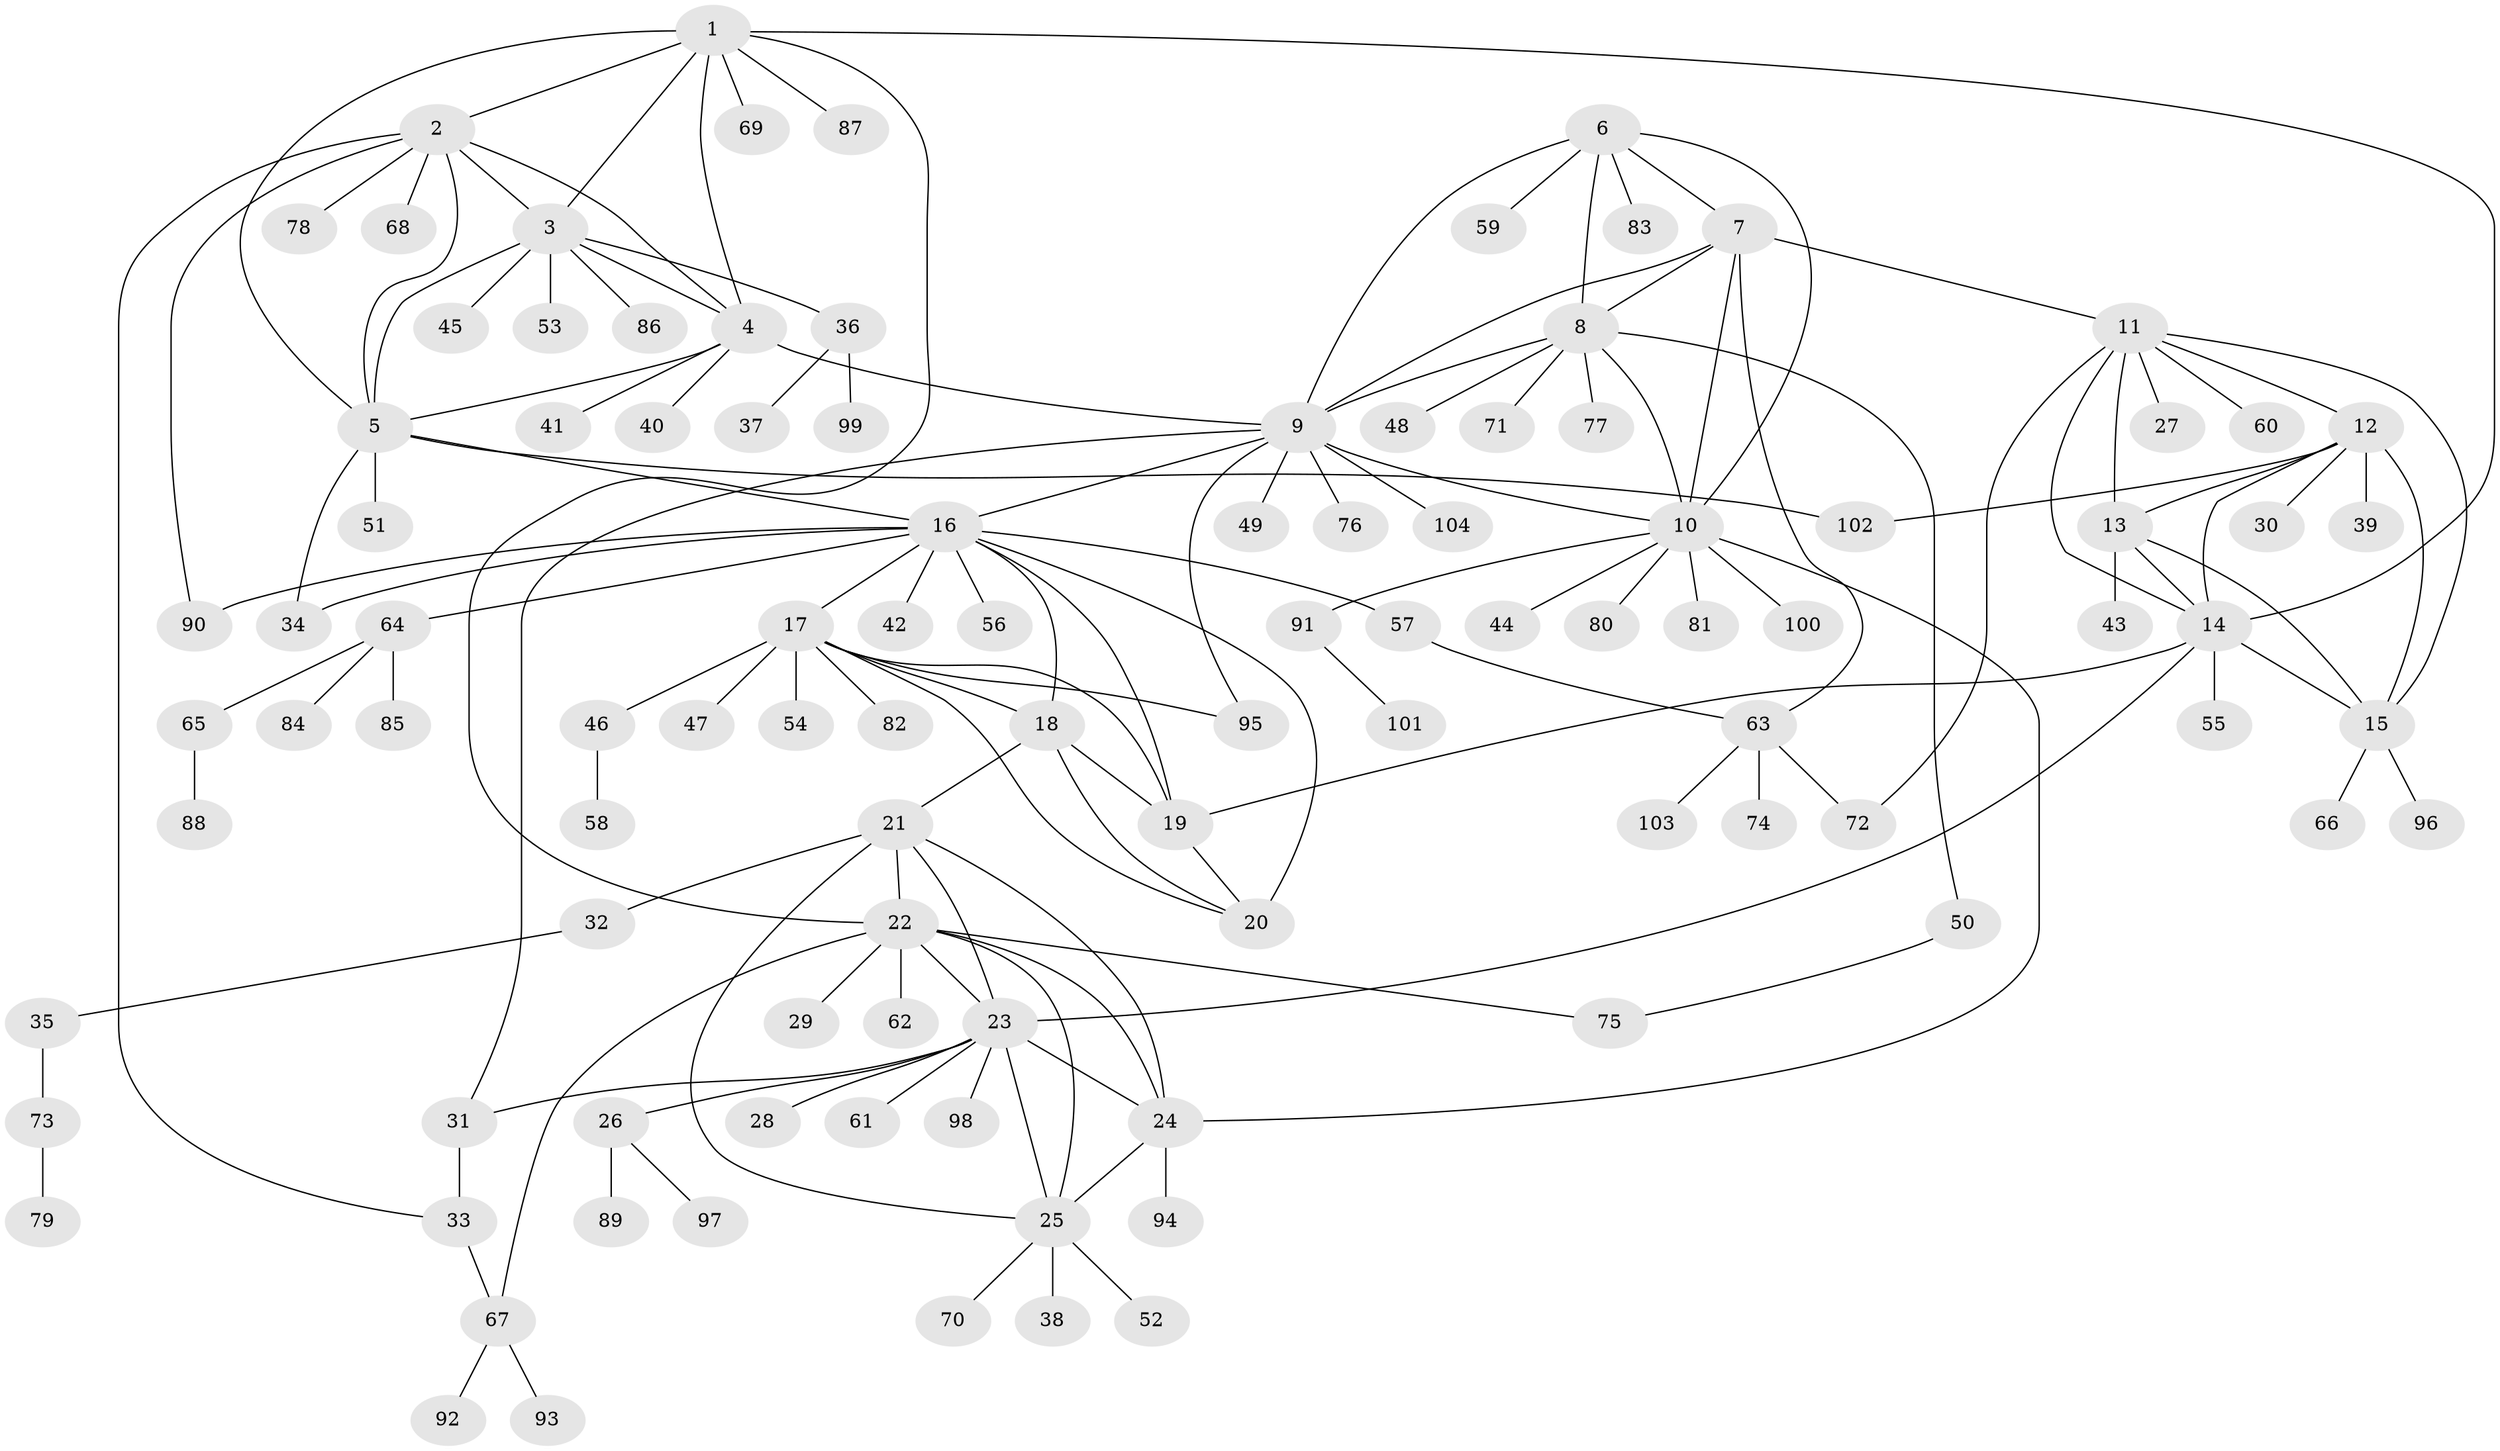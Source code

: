 // coarse degree distribution, {10: 0.04819277108433735, 4: 0.03614457831325301, 5: 0.07228915662650602, 14: 0.012048192771084338, 9: 0.024096385542168676, 3: 0.024096385542168676, 7: 0.024096385542168676, 11: 0.012048192771084338, 2: 0.13253012048192772, 1: 0.6144578313253012}
// Generated by graph-tools (version 1.1) at 2025/42/03/06/25 10:42:13]
// undirected, 104 vertices, 149 edges
graph export_dot {
graph [start="1"]
  node [color=gray90,style=filled];
  1;
  2;
  3;
  4;
  5;
  6;
  7;
  8;
  9;
  10;
  11;
  12;
  13;
  14;
  15;
  16;
  17;
  18;
  19;
  20;
  21;
  22;
  23;
  24;
  25;
  26;
  27;
  28;
  29;
  30;
  31;
  32;
  33;
  34;
  35;
  36;
  37;
  38;
  39;
  40;
  41;
  42;
  43;
  44;
  45;
  46;
  47;
  48;
  49;
  50;
  51;
  52;
  53;
  54;
  55;
  56;
  57;
  58;
  59;
  60;
  61;
  62;
  63;
  64;
  65;
  66;
  67;
  68;
  69;
  70;
  71;
  72;
  73;
  74;
  75;
  76;
  77;
  78;
  79;
  80;
  81;
  82;
  83;
  84;
  85;
  86;
  87;
  88;
  89;
  90;
  91;
  92;
  93;
  94;
  95;
  96;
  97;
  98;
  99;
  100;
  101;
  102;
  103;
  104;
  1 -- 2;
  1 -- 3;
  1 -- 4;
  1 -- 5;
  1 -- 14;
  1 -- 22;
  1 -- 69;
  1 -- 87;
  2 -- 3;
  2 -- 4;
  2 -- 5;
  2 -- 33;
  2 -- 68;
  2 -- 78;
  2 -- 90;
  3 -- 4;
  3 -- 5;
  3 -- 36;
  3 -- 45;
  3 -- 53;
  3 -- 86;
  4 -- 5;
  4 -- 9;
  4 -- 40;
  4 -- 41;
  5 -- 16;
  5 -- 34;
  5 -- 51;
  5 -- 102;
  6 -- 7;
  6 -- 8;
  6 -- 9;
  6 -- 10;
  6 -- 59;
  6 -- 83;
  7 -- 8;
  7 -- 9;
  7 -- 10;
  7 -- 11;
  7 -- 63;
  8 -- 9;
  8 -- 10;
  8 -- 48;
  8 -- 50;
  8 -- 71;
  8 -- 77;
  9 -- 10;
  9 -- 16;
  9 -- 31;
  9 -- 49;
  9 -- 76;
  9 -- 95;
  9 -- 104;
  10 -- 24;
  10 -- 44;
  10 -- 80;
  10 -- 81;
  10 -- 91;
  10 -- 100;
  11 -- 12;
  11 -- 13;
  11 -- 14;
  11 -- 15;
  11 -- 27;
  11 -- 60;
  11 -- 72;
  12 -- 13;
  12 -- 14;
  12 -- 15;
  12 -- 30;
  12 -- 39;
  12 -- 102;
  13 -- 14;
  13 -- 15;
  13 -- 43;
  14 -- 15;
  14 -- 19;
  14 -- 23;
  14 -- 55;
  15 -- 66;
  15 -- 96;
  16 -- 17;
  16 -- 18;
  16 -- 19;
  16 -- 20;
  16 -- 34;
  16 -- 42;
  16 -- 56;
  16 -- 57;
  16 -- 64;
  16 -- 90;
  17 -- 18;
  17 -- 19;
  17 -- 20;
  17 -- 46;
  17 -- 47;
  17 -- 54;
  17 -- 82;
  17 -- 95;
  18 -- 19;
  18 -- 20;
  18 -- 21;
  19 -- 20;
  21 -- 22;
  21 -- 23;
  21 -- 24;
  21 -- 25;
  21 -- 32;
  22 -- 23;
  22 -- 24;
  22 -- 25;
  22 -- 29;
  22 -- 62;
  22 -- 67;
  22 -- 75;
  23 -- 24;
  23 -- 25;
  23 -- 26;
  23 -- 28;
  23 -- 31;
  23 -- 61;
  23 -- 98;
  24 -- 25;
  24 -- 94;
  25 -- 38;
  25 -- 52;
  25 -- 70;
  26 -- 89;
  26 -- 97;
  31 -- 33;
  32 -- 35;
  33 -- 67;
  35 -- 73;
  36 -- 37;
  36 -- 99;
  46 -- 58;
  50 -- 75;
  57 -- 63;
  63 -- 72;
  63 -- 74;
  63 -- 103;
  64 -- 65;
  64 -- 84;
  64 -- 85;
  65 -- 88;
  67 -- 92;
  67 -- 93;
  73 -- 79;
  91 -- 101;
}
